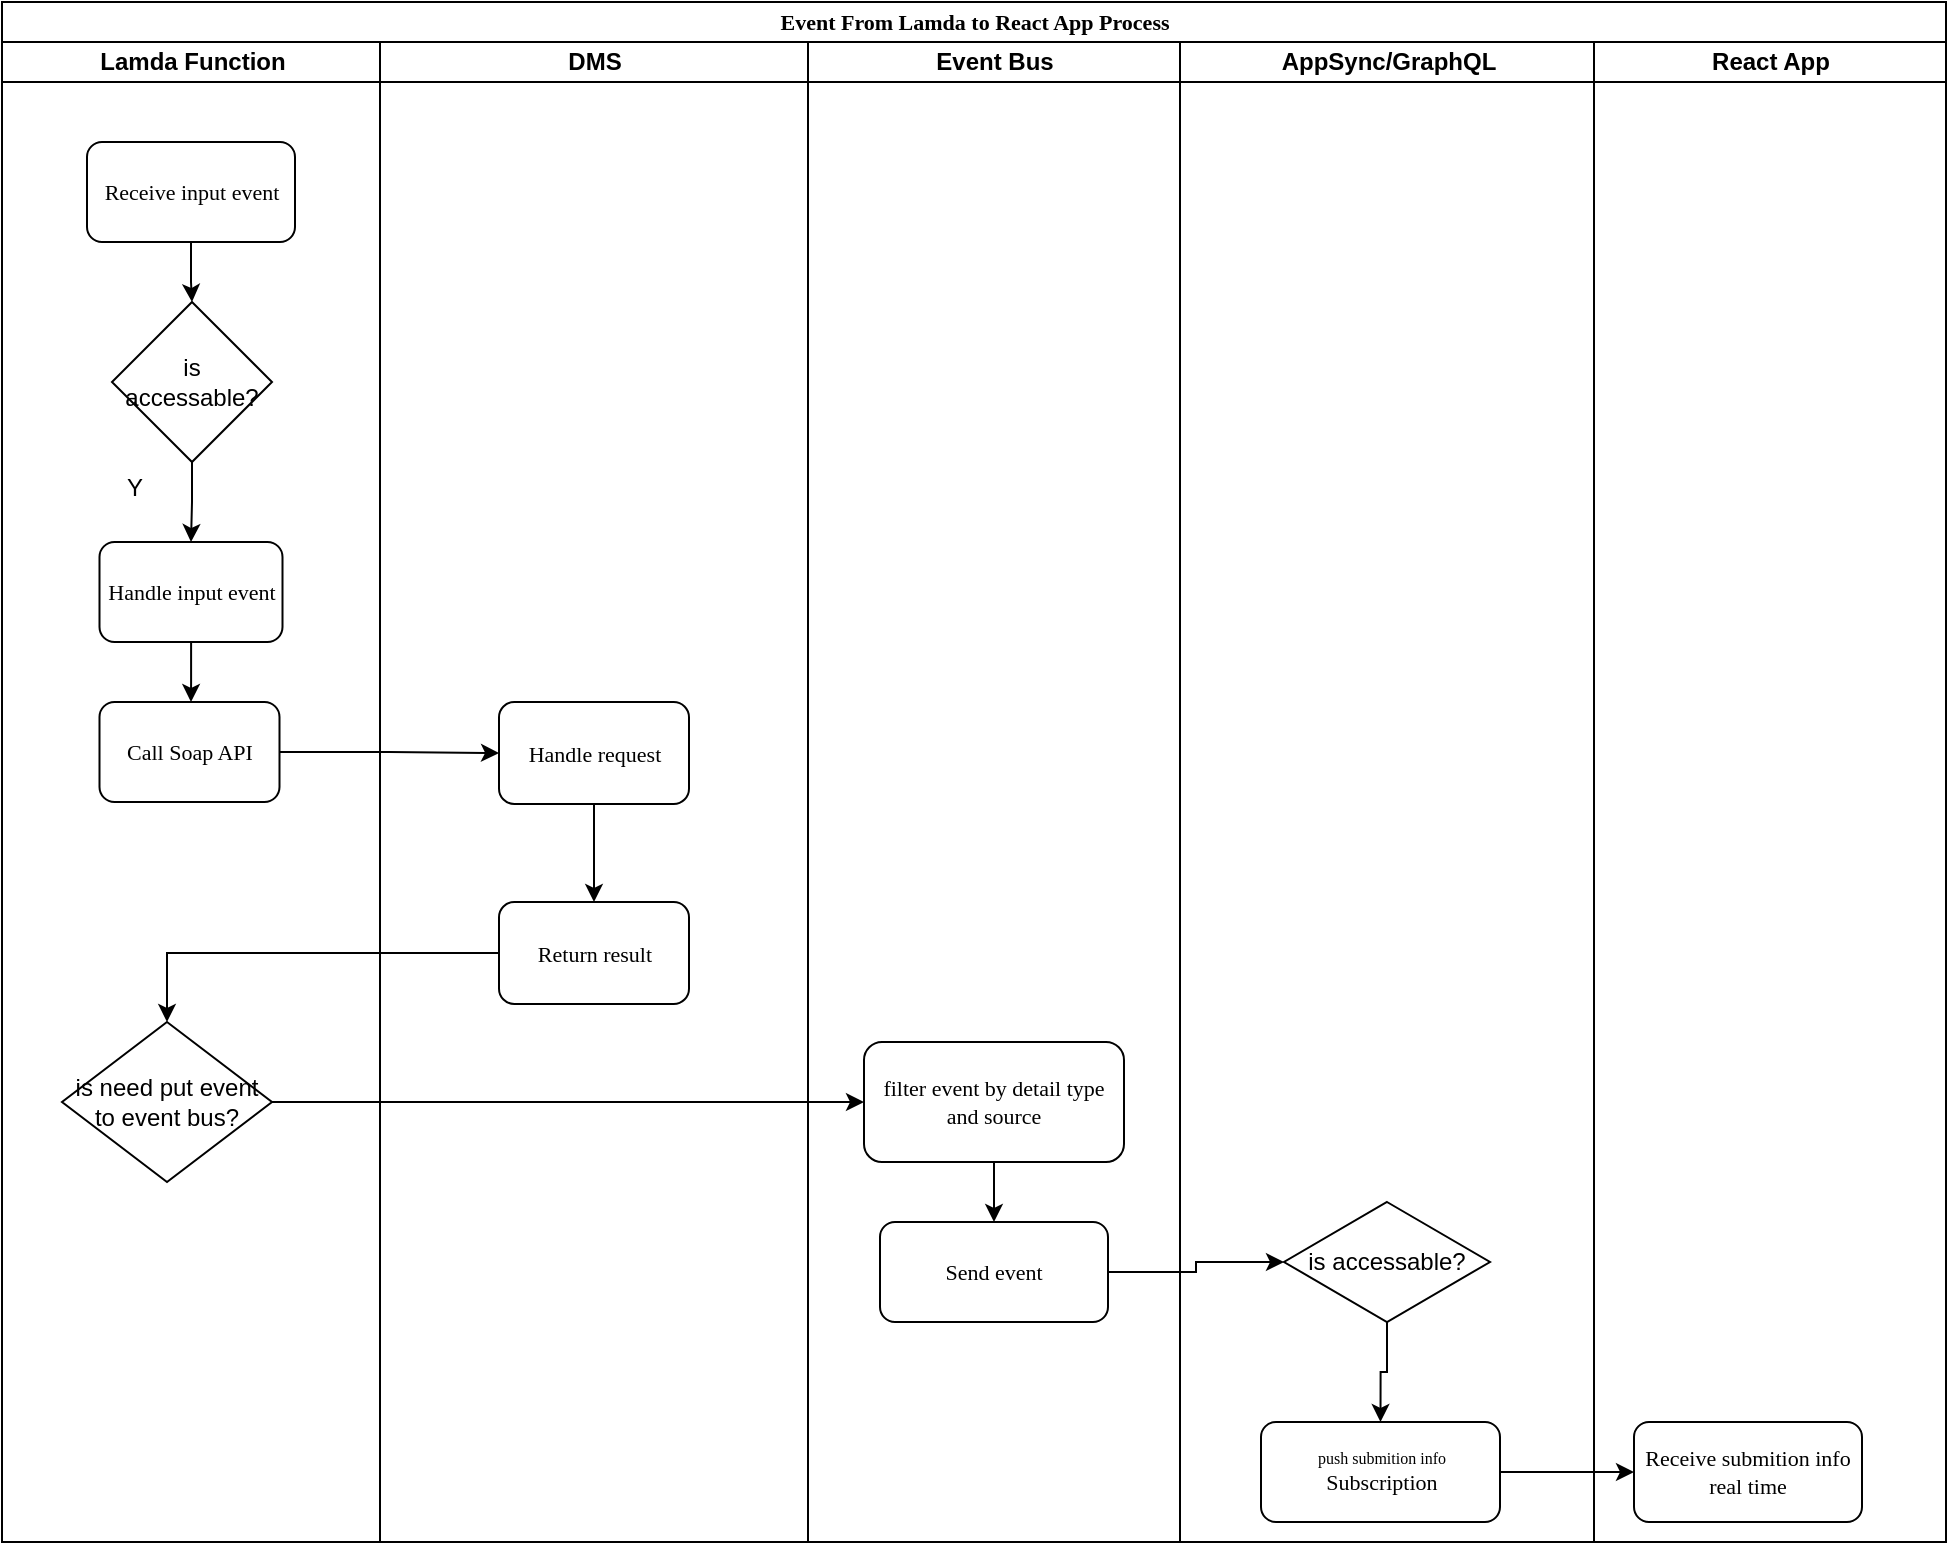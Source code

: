 <mxfile version="22.1.3" type="github">
  <diagram name="Page-1" id="OnJqiludFoY-sZaQwvLX">
    <mxGraphModel dx="1615" dy="1905" grid="0" gridSize="10" guides="1" tooltips="1" connect="1" arrows="1" fold="1" page="1" pageScale="1" pageWidth="850" pageHeight="1100" math="0" shadow="0">
      <root>
        <mxCell id="0" />
        <mxCell id="1" parent="0" />
        <mxCell id="XhpjdkoIOFLHljBu7FBK-1" value="&lt;font style=&quot;font-size: 11px;&quot;&gt;Event From Lamda to React App Process&lt;/font&gt;" style="swimlane;html=1;childLayout=stackLayout;startSize=20;rounded=0;shadow=0;labelBackgroundColor=none;strokeWidth=1;fontFamily=Verdana;fontSize=8;align=center;" vertex="1" parent="1">
          <mxGeometry x="554" y="-120" width="972" height="770" as="geometry" />
        </mxCell>
        <mxCell id="XhpjdkoIOFLHljBu7FBK-2" value="Lamda Function" style="swimlane;html=1;startSize=20;" vertex="1" parent="XhpjdkoIOFLHljBu7FBK-1">
          <mxGeometry y="20" width="189" height="750" as="geometry" />
        </mxCell>
        <mxCell id="XhpjdkoIOFLHljBu7FBK-42" style="edgeStyle=orthogonalEdgeStyle;rounded=0;orthogonalLoop=1;jettySize=auto;html=1;entryX=0.5;entryY=0;entryDx=0;entryDy=0;" edge="1" parent="XhpjdkoIOFLHljBu7FBK-2" source="XhpjdkoIOFLHljBu7FBK-4" target="XhpjdkoIOFLHljBu7FBK-35">
          <mxGeometry relative="1" as="geometry" />
        </mxCell>
        <mxCell id="XhpjdkoIOFLHljBu7FBK-4" value="&lt;font style=&quot;font-size: 11px;&quot;&gt;Receive input event&lt;/font&gt;" style="rounded=1;whiteSpace=wrap;html=1;shadow=0;labelBackgroundColor=none;strokeWidth=1;fontFamily=Verdana;fontSize=8;align=center;" vertex="1" parent="XhpjdkoIOFLHljBu7FBK-2">
          <mxGeometry x="42.5" y="50" width="104" height="50" as="geometry" />
        </mxCell>
        <mxCell id="XhpjdkoIOFLHljBu7FBK-45" style="edgeStyle=orthogonalEdgeStyle;rounded=0;orthogonalLoop=1;jettySize=auto;html=1;" edge="1" parent="XhpjdkoIOFLHljBu7FBK-2" source="XhpjdkoIOFLHljBu7FBK-5">
          <mxGeometry relative="1" as="geometry">
            <mxPoint x="94.5" y="330" as="targetPoint" />
          </mxGeometry>
        </mxCell>
        <mxCell id="XhpjdkoIOFLHljBu7FBK-5" value="&lt;font style=&quot;font-size: 11px;&quot;&gt;Handle input event&lt;/font&gt;" style="rounded=1;whiteSpace=wrap;html=1;shadow=0;labelBackgroundColor=none;strokeWidth=1;fontFamily=Verdana;fontSize=8;align=center;" vertex="1" parent="XhpjdkoIOFLHljBu7FBK-2">
          <mxGeometry x="48.75" y="250" width="91.5" height="50" as="geometry" />
        </mxCell>
        <mxCell id="XhpjdkoIOFLHljBu7FBK-44" style="edgeStyle=orthogonalEdgeStyle;rounded=0;orthogonalLoop=1;jettySize=auto;html=1;entryX=0.5;entryY=0;entryDx=0;entryDy=0;" edge="1" parent="XhpjdkoIOFLHljBu7FBK-2" source="XhpjdkoIOFLHljBu7FBK-35" target="XhpjdkoIOFLHljBu7FBK-5">
          <mxGeometry relative="1" as="geometry" />
        </mxCell>
        <mxCell id="XhpjdkoIOFLHljBu7FBK-35" value="is accessable?" style="rhombus;whiteSpace=wrap;html=1;" vertex="1" parent="XhpjdkoIOFLHljBu7FBK-2">
          <mxGeometry x="55" y="130" width="80" height="80" as="geometry" />
        </mxCell>
        <mxCell id="XhpjdkoIOFLHljBu7FBK-36" value="&lt;span style=&quot;font-size: 11px;&quot;&gt;Call Soap API&lt;/span&gt;" style="rounded=1;whiteSpace=wrap;html=1;shadow=0;labelBackgroundColor=none;strokeWidth=1;fontFamily=Verdana;fontSize=8;align=center;" vertex="1" parent="XhpjdkoIOFLHljBu7FBK-2">
          <mxGeometry x="48.75" y="330" width="90" height="50" as="geometry" />
        </mxCell>
        <mxCell id="XhpjdkoIOFLHljBu7FBK-38" value="is need put event to event bus?" style="rhombus;whiteSpace=wrap;html=1;" vertex="1" parent="XhpjdkoIOFLHljBu7FBK-2">
          <mxGeometry x="30" y="490" width="105" height="80" as="geometry" />
        </mxCell>
        <mxCell id="XhpjdkoIOFLHljBu7FBK-6" value="DMS" style="swimlane;html=1;startSize=20;" vertex="1" parent="XhpjdkoIOFLHljBu7FBK-1">
          <mxGeometry x="189" y="20" width="214" height="750" as="geometry" />
        </mxCell>
        <mxCell id="XhpjdkoIOFLHljBu7FBK-48" style="edgeStyle=orthogonalEdgeStyle;rounded=0;orthogonalLoop=1;jettySize=auto;html=1;entryX=0.5;entryY=0;entryDx=0;entryDy=0;" edge="1" parent="XhpjdkoIOFLHljBu7FBK-6" source="XhpjdkoIOFLHljBu7FBK-13" target="XhpjdkoIOFLHljBu7FBK-37">
          <mxGeometry relative="1" as="geometry" />
        </mxCell>
        <mxCell id="XhpjdkoIOFLHljBu7FBK-13" value="&lt;font style=&quot;font-size: 11px;&quot;&gt;Handle request&lt;/font&gt;" style="rounded=1;whiteSpace=wrap;html=1;shadow=0;labelBackgroundColor=none;strokeWidth=1;fontFamily=Verdana;fontSize=8;align=center;" vertex="1" parent="XhpjdkoIOFLHljBu7FBK-6">
          <mxGeometry x="59.5" y="330" width="95" height="51" as="geometry" />
        </mxCell>
        <mxCell id="XhpjdkoIOFLHljBu7FBK-37" value="&lt;font style=&quot;font-size: 11px;&quot;&gt;Return result&lt;/font&gt;" style="rounded=1;whiteSpace=wrap;html=1;shadow=0;labelBackgroundColor=none;strokeWidth=1;fontFamily=Verdana;fontSize=8;align=center;" vertex="1" parent="XhpjdkoIOFLHljBu7FBK-6">
          <mxGeometry x="59.5" y="430" width="95" height="51" as="geometry" />
        </mxCell>
        <mxCell id="XhpjdkoIOFLHljBu7FBK-17" value="Event Bus" style="swimlane;html=1;startSize=20;" vertex="1" parent="XhpjdkoIOFLHljBu7FBK-1">
          <mxGeometry x="403" y="20" width="186" height="750" as="geometry" />
        </mxCell>
        <mxCell id="XhpjdkoIOFLHljBu7FBK-51" style="edgeStyle=orthogonalEdgeStyle;rounded=0;orthogonalLoop=1;jettySize=auto;html=1;" edge="1" parent="XhpjdkoIOFLHljBu7FBK-17" source="XhpjdkoIOFLHljBu7FBK-23" target="XhpjdkoIOFLHljBu7FBK-24">
          <mxGeometry relative="1" as="geometry" />
        </mxCell>
        <mxCell id="XhpjdkoIOFLHljBu7FBK-23" value="&lt;font style=&quot;font-size: 11px;&quot;&gt;filter event by detail type and source&lt;/font&gt;" style="rounded=1;whiteSpace=wrap;html=1;shadow=0;labelBackgroundColor=none;strokeWidth=1;fontFamily=Verdana;fontSize=8;align=center;" vertex="1" parent="XhpjdkoIOFLHljBu7FBK-17">
          <mxGeometry x="28" y="500" width="130" height="60" as="geometry" />
        </mxCell>
        <mxCell id="XhpjdkoIOFLHljBu7FBK-24" value="&lt;span style=&quot;font-size: 11px;&quot;&gt;Send event&lt;/span&gt;" style="rounded=1;whiteSpace=wrap;html=1;shadow=0;labelBackgroundColor=none;strokeWidth=1;fontFamily=Verdana;fontSize=8;align=center;" vertex="1" parent="XhpjdkoIOFLHljBu7FBK-17">
          <mxGeometry x="36" y="590" width="114" height="50" as="geometry" />
        </mxCell>
        <mxCell id="XhpjdkoIOFLHljBu7FBK-21" value="AppSync/GraphQL" style="swimlane;html=1;startSize=20;" vertex="1" parent="XhpjdkoIOFLHljBu7FBK-1">
          <mxGeometry x="589" y="20" width="207" height="750" as="geometry" />
        </mxCell>
        <mxCell id="XhpjdkoIOFLHljBu7FBK-55" style="edgeStyle=orthogonalEdgeStyle;rounded=0;orthogonalLoop=1;jettySize=auto;html=1;entryX=0.5;entryY=0;entryDx=0;entryDy=0;" edge="1" parent="XhpjdkoIOFLHljBu7FBK-21" source="XhpjdkoIOFLHljBu7FBK-39" target="XhpjdkoIOFLHljBu7FBK-26">
          <mxGeometry relative="1" as="geometry" />
        </mxCell>
        <mxCell id="XhpjdkoIOFLHljBu7FBK-39" value="is accessable?" style="rhombus;whiteSpace=wrap;html=1;" vertex="1" parent="XhpjdkoIOFLHljBu7FBK-21">
          <mxGeometry x="52" y="580" width="103" height="60" as="geometry" />
        </mxCell>
        <mxCell id="XhpjdkoIOFLHljBu7FBK-26" value="push submition info&lt;br&gt;&lt;span style=&quot;font-size: 11px;&quot;&gt;Subscription&lt;/span&gt;" style="rounded=1;whiteSpace=wrap;html=1;shadow=0;labelBackgroundColor=none;strokeWidth=1;fontFamily=Verdana;fontSize=8;align=center;" vertex="1" parent="XhpjdkoIOFLHljBu7FBK-21">
          <mxGeometry x="40.5" y="690" width="119.5" height="50" as="geometry" />
        </mxCell>
        <mxCell id="XhpjdkoIOFLHljBu7FBK-25" value="React App" style="swimlane;html=1;startSize=20;" vertex="1" parent="XhpjdkoIOFLHljBu7FBK-1">
          <mxGeometry x="796" y="20" width="176" height="750" as="geometry" />
        </mxCell>
        <mxCell id="XhpjdkoIOFLHljBu7FBK-40" value="&lt;span style=&quot;font-size: 11px;&quot;&gt;Receive submition info real time&lt;/span&gt;" style="rounded=1;whiteSpace=wrap;html=1;shadow=0;labelBackgroundColor=none;strokeWidth=1;fontFamily=Verdana;fontSize=8;align=center;" vertex="1" parent="XhpjdkoIOFLHljBu7FBK-25">
          <mxGeometry x="20" y="690" width="114" height="50" as="geometry" />
        </mxCell>
        <mxCell id="XhpjdkoIOFLHljBu7FBK-47" style="edgeStyle=orthogonalEdgeStyle;rounded=0;orthogonalLoop=1;jettySize=auto;html=1;entryX=0;entryY=0.5;entryDx=0;entryDy=0;" edge="1" parent="XhpjdkoIOFLHljBu7FBK-1" source="XhpjdkoIOFLHljBu7FBK-36" target="XhpjdkoIOFLHljBu7FBK-13">
          <mxGeometry relative="1" as="geometry" />
        </mxCell>
        <mxCell id="XhpjdkoIOFLHljBu7FBK-49" style="edgeStyle=orthogonalEdgeStyle;rounded=0;orthogonalLoop=1;jettySize=auto;html=1;" edge="1" parent="XhpjdkoIOFLHljBu7FBK-1" source="XhpjdkoIOFLHljBu7FBK-37" target="XhpjdkoIOFLHljBu7FBK-38">
          <mxGeometry relative="1" as="geometry" />
        </mxCell>
        <mxCell id="XhpjdkoIOFLHljBu7FBK-50" style="edgeStyle=orthogonalEdgeStyle;rounded=0;orthogonalLoop=1;jettySize=auto;html=1;entryX=0;entryY=0.5;entryDx=0;entryDy=0;" edge="1" parent="XhpjdkoIOFLHljBu7FBK-1" source="XhpjdkoIOFLHljBu7FBK-38" target="XhpjdkoIOFLHljBu7FBK-23">
          <mxGeometry relative="1" as="geometry">
            <Array as="points">
              <mxPoint x="421" y="550" />
            </Array>
          </mxGeometry>
        </mxCell>
        <mxCell id="XhpjdkoIOFLHljBu7FBK-52" style="edgeStyle=orthogonalEdgeStyle;rounded=0;orthogonalLoop=1;jettySize=auto;html=1;entryX=0;entryY=0.5;entryDx=0;entryDy=0;" edge="1" parent="XhpjdkoIOFLHljBu7FBK-1" source="XhpjdkoIOFLHljBu7FBK-24" target="XhpjdkoIOFLHljBu7FBK-39">
          <mxGeometry relative="1" as="geometry">
            <mxPoint x="636" y="635" as="targetPoint" />
          </mxGeometry>
        </mxCell>
        <mxCell id="XhpjdkoIOFLHljBu7FBK-57" style="edgeStyle=orthogonalEdgeStyle;rounded=0;orthogonalLoop=1;jettySize=auto;html=1;entryX=0;entryY=0.5;entryDx=0;entryDy=0;" edge="1" parent="XhpjdkoIOFLHljBu7FBK-1" source="XhpjdkoIOFLHljBu7FBK-26" target="XhpjdkoIOFLHljBu7FBK-40">
          <mxGeometry relative="1" as="geometry" />
        </mxCell>
        <mxCell id="XhpjdkoIOFLHljBu7FBK-46" value="Y" style="text;html=1;align=center;verticalAlign=middle;resizable=0;points=[];autosize=1;strokeColor=none;fillColor=none;" vertex="1" parent="1">
          <mxGeometry x="605" y="108" width="30" height="30" as="geometry" />
        </mxCell>
      </root>
    </mxGraphModel>
  </diagram>
</mxfile>
